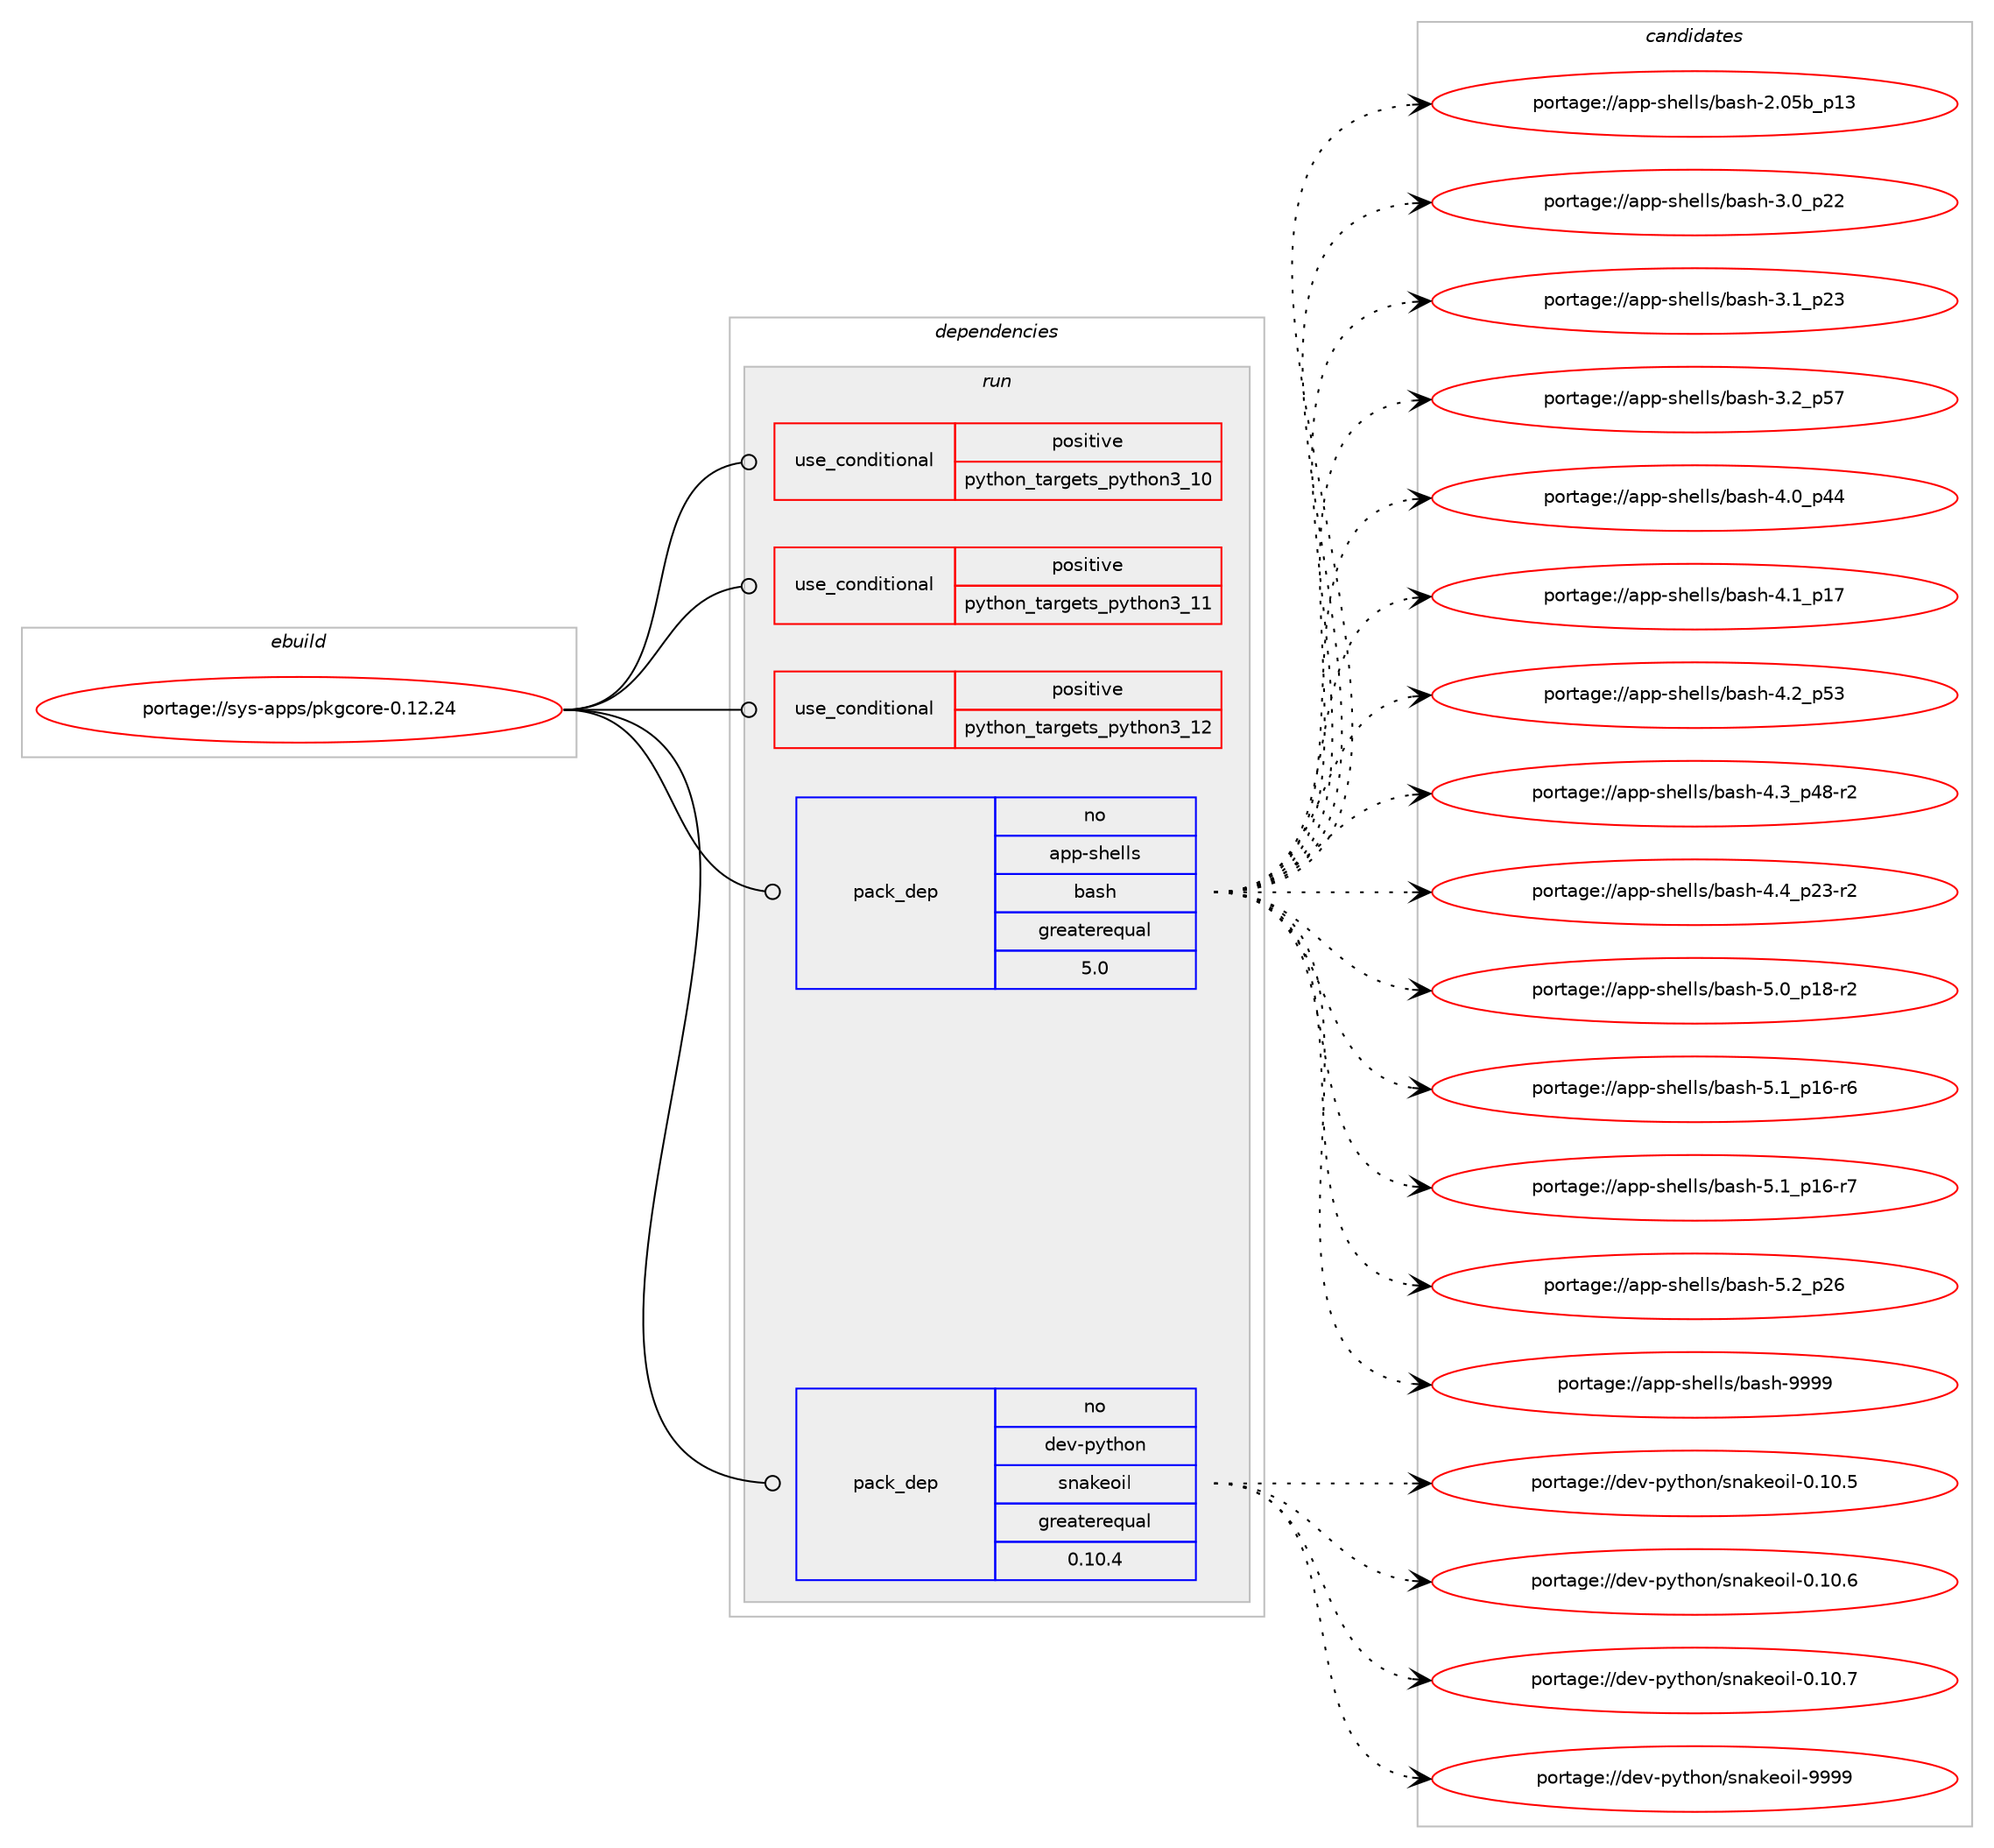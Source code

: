 digraph prolog {

# *************
# Graph options
# *************

newrank=true;
concentrate=true;
compound=true;
graph [rankdir=LR,fontname=Helvetica,fontsize=10,ranksep=1.5];#, ranksep=2.5, nodesep=0.2];
edge  [arrowhead=vee];
node  [fontname=Helvetica,fontsize=10];

# **********
# The ebuild
# **********

subgraph cluster_leftcol {
color=gray;
rank=same;
label=<<i>ebuild</i>>;
id [label="portage://sys-apps/pkgcore-0.12.24", color=red, width=4, href="../sys-apps/pkgcore-0.12.24.svg"];
}

# ****************
# The dependencies
# ****************

subgraph cluster_midcol {
color=gray;
label=<<i>dependencies</i>>;
subgraph cluster_compile {
fillcolor="#eeeeee";
style=filled;
label=<<i>compile</i>>;
}
subgraph cluster_compileandrun {
fillcolor="#eeeeee";
style=filled;
label=<<i>compile and run</i>>;
}
subgraph cluster_run {
fillcolor="#eeeeee";
style=filled;
label=<<i>run</i>>;
subgraph cond9944 {
dependency13966 [label=<<TABLE BORDER="0" CELLBORDER="1" CELLSPACING="0" CELLPADDING="4"><TR><TD ROWSPAN="3" CELLPADDING="10">use_conditional</TD></TR><TR><TD>positive</TD></TR><TR><TD>python_targets_python3_10</TD></TR></TABLE>>, shape=none, color=red];
# *** BEGIN UNKNOWN DEPENDENCY TYPE (TODO) ***
# dependency13966 -> package_dependency(portage://sys-apps/pkgcore-0.12.24,run,no,dev-lang,python,none,[,,],[slot(3.10)],[])
# *** END UNKNOWN DEPENDENCY TYPE (TODO) ***

}
id:e -> dependency13966:w [weight=20,style="solid",arrowhead="odot"];
subgraph cond9945 {
dependency13967 [label=<<TABLE BORDER="0" CELLBORDER="1" CELLSPACING="0" CELLPADDING="4"><TR><TD ROWSPAN="3" CELLPADDING="10">use_conditional</TD></TR><TR><TD>positive</TD></TR><TR><TD>python_targets_python3_11</TD></TR></TABLE>>, shape=none, color=red];
# *** BEGIN UNKNOWN DEPENDENCY TYPE (TODO) ***
# dependency13967 -> package_dependency(portage://sys-apps/pkgcore-0.12.24,run,no,dev-lang,python,none,[,,],[slot(3.11)],[])
# *** END UNKNOWN DEPENDENCY TYPE (TODO) ***

}
id:e -> dependency13967:w [weight=20,style="solid",arrowhead="odot"];
subgraph cond9946 {
dependency13968 [label=<<TABLE BORDER="0" CELLBORDER="1" CELLSPACING="0" CELLPADDING="4"><TR><TD ROWSPAN="3" CELLPADDING="10">use_conditional</TD></TR><TR><TD>positive</TD></TR><TR><TD>python_targets_python3_12</TD></TR></TABLE>>, shape=none, color=red];
# *** BEGIN UNKNOWN DEPENDENCY TYPE (TODO) ***
# dependency13968 -> package_dependency(portage://sys-apps/pkgcore-0.12.24,run,no,dev-lang,python,none,[,,],[slot(3.12)],[])
# *** END UNKNOWN DEPENDENCY TYPE (TODO) ***

}
id:e -> dependency13968:w [weight=20,style="solid",arrowhead="odot"];
subgraph pack3882 {
dependency13969 [label=<<TABLE BORDER="0" CELLBORDER="1" CELLSPACING="0" CELLPADDING="4" WIDTH="220"><TR><TD ROWSPAN="6" CELLPADDING="30">pack_dep</TD></TR><TR><TD WIDTH="110">no</TD></TR><TR><TD>app-shells</TD></TR><TR><TD>bash</TD></TR><TR><TD>greaterequal</TD></TR><TR><TD>5.0</TD></TR></TABLE>>, shape=none, color=blue];
}
id:e -> dependency13969:w [weight=20,style="solid",arrowhead="odot"];
# *** BEGIN UNKNOWN DEPENDENCY TYPE (TODO) ***
# id -> package_dependency(portage://sys-apps/pkgcore-0.12.24,run,no,dev-python,lxml,none,[,,],[],[use(optenable(python_targets_python3_10),negative),use(optenable(python_targets_python3_11),negative),use(optenable(python_targets_python3_12),negative)])
# *** END UNKNOWN DEPENDENCY TYPE (TODO) ***

subgraph pack3883 {
dependency13970 [label=<<TABLE BORDER="0" CELLBORDER="1" CELLSPACING="0" CELLPADDING="4" WIDTH="220"><TR><TD ROWSPAN="6" CELLPADDING="30">pack_dep</TD></TR><TR><TD WIDTH="110">no</TD></TR><TR><TD>dev-python</TD></TR><TR><TD>snakeoil</TD></TR><TR><TD>greaterequal</TD></TR><TR><TD>0.10.4</TD></TR></TABLE>>, shape=none, color=blue];
}
id:e -> dependency13970:w [weight=20,style="solid",arrowhead="odot"];
}
}

# **************
# The candidates
# **************

subgraph cluster_choices {
rank=same;
color=gray;
label=<<i>candidates</i>>;

subgraph choice3882 {
color=black;
nodesep=1;
choice9711211245115104101108108115479897115104455046485398951124951 [label="portage://app-shells/bash-2.05b_p13", color=red, width=4,href="../app-shells/bash-2.05b_p13.svg"];
choice971121124511510410110810811547989711510445514648951125050 [label="portage://app-shells/bash-3.0_p22", color=red, width=4,href="../app-shells/bash-3.0_p22.svg"];
choice971121124511510410110810811547989711510445514649951125051 [label="portage://app-shells/bash-3.1_p23", color=red, width=4,href="../app-shells/bash-3.1_p23.svg"];
choice971121124511510410110810811547989711510445514650951125355 [label="portage://app-shells/bash-3.2_p57", color=red, width=4,href="../app-shells/bash-3.2_p57.svg"];
choice971121124511510410110810811547989711510445524648951125252 [label="portage://app-shells/bash-4.0_p44", color=red, width=4,href="../app-shells/bash-4.0_p44.svg"];
choice971121124511510410110810811547989711510445524649951124955 [label="portage://app-shells/bash-4.1_p17", color=red, width=4,href="../app-shells/bash-4.1_p17.svg"];
choice971121124511510410110810811547989711510445524650951125351 [label="portage://app-shells/bash-4.2_p53", color=red, width=4,href="../app-shells/bash-4.2_p53.svg"];
choice9711211245115104101108108115479897115104455246519511252564511450 [label="portage://app-shells/bash-4.3_p48-r2", color=red, width=4,href="../app-shells/bash-4.3_p48-r2.svg"];
choice9711211245115104101108108115479897115104455246529511250514511450 [label="portage://app-shells/bash-4.4_p23-r2", color=red, width=4,href="../app-shells/bash-4.4_p23-r2.svg"];
choice9711211245115104101108108115479897115104455346489511249564511450 [label="portage://app-shells/bash-5.0_p18-r2", color=red, width=4,href="../app-shells/bash-5.0_p18-r2.svg"];
choice9711211245115104101108108115479897115104455346499511249544511454 [label="portage://app-shells/bash-5.1_p16-r6", color=red, width=4,href="../app-shells/bash-5.1_p16-r6.svg"];
choice9711211245115104101108108115479897115104455346499511249544511455 [label="portage://app-shells/bash-5.1_p16-r7", color=red, width=4,href="../app-shells/bash-5.1_p16-r7.svg"];
choice971121124511510410110810811547989711510445534650951125054 [label="portage://app-shells/bash-5.2_p26", color=red, width=4,href="../app-shells/bash-5.2_p26.svg"];
choice97112112451151041011081081154798971151044557575757 [label="portage://app-shells/bash-9999", color=red, width=4,href="../app-shells/bash-9999.svg"];
dependency13969:e -> choice9711211245115104101108108115479897115104455046485398951124951:w [style=dotted,weight="100"];
dependency13969:e -> choice971121124511510410110810811547989711510445514648951125050:w [style=dotted,weight="100"];
dependency13969:e -> choice971121124511510410110810811547989711510445514649951125051:w [style=dotted,weight="100"];
dependency13969:e -> choice971121124511510410110810811547989711510445514650951125355:w [style=dotted,weight="100"];
dependency13969:e -> choice971121124511510410110810811547989711510445524648951125252:w [style=dotted,weight="100"];
dependency13969:e -> choice971121124511510410110810811547989711510445524649951124955:w [style=dotted,weight="100"];
dependency13969:e -> choice971121124511510410110810811547989711510445524650951125351:w [style=dotted,weight="100"];
dependency13969:e -> choice9711211245115104101108108115479897115104455246519511252564511450:w [style=dotted,weight="100"];
dependency13969:e -> choice9711211245115104101108108115479897115104455246529511250514511450:w [style=dotted,weight="100"];
dependency13969:e -> choice9711211245115104101108108115479897115104455346489511249564511450:w [style=dotted,weight="100"];
dependency13969:e -> choice9711211245115104101108108115479897115104455346499511249544511454:w [style=dotted,weight="100"];
dependency13969:e -> choice9711211245115104101108108115479897115104455346499511249544511455:w [style=dotted,weight="100"];
dependency13969:e -> choice971121124511510410110810811547989711510445534650951125054:w [style=dotted,weight="100"];
dependency13969:e -> choice97112112451151041011081081154798971151044557575757:w [style=dotted,weight="100"];
}
subgraph choice3883 {
color=black;
nodesep=1;
choice10010111845112121116104111110471151109710710111110510845484649484653 [label="portage://dev-python/snakeoil-0.10.5", color=red, width=4,href="../dev-python/snakeoil-0.10.5.svg"];
choice10010111845112121116104111110471151109710710111110510845484649484654 [label="portage://dev-python/snakeoil-0.10.6", color=red, width=4,href="../dev-python/snakeoil-0.10.6.svg"];
choice10010111845112121116104111110471151109710710111110510845484649484655 [label="portage://dev-python/snakeoil-0.10.7", color=red, width=4,href="../dev-python/snakeoil-0.10.7.svg"];
choice1001011184511212111610411111047115110971071011111051084557575757 [label="portage://dev-python/snakeoil-9999", color=red, width=4,href="../dev-python/snakeoil-9999.svg"];
dependency13970:e -> choice10010111845112121116104111110471151109710710111110510845484649484653:w [style=dotted,weight="100"];
dependency13970:e -> choice10010111845112121116104111110471151109710710111110510845484649484654:w [style=dotted,weight="100"];
dependency13970:e -> choice10010111845112121116104111110471151109710710111110510845484649484655:w [style=dotted,weight="100"];
dependency13970:e -> choice1001011184511212111610411111047115110971071011111051084557575757:w [style=dotted,weight="100"];
}
}

}
